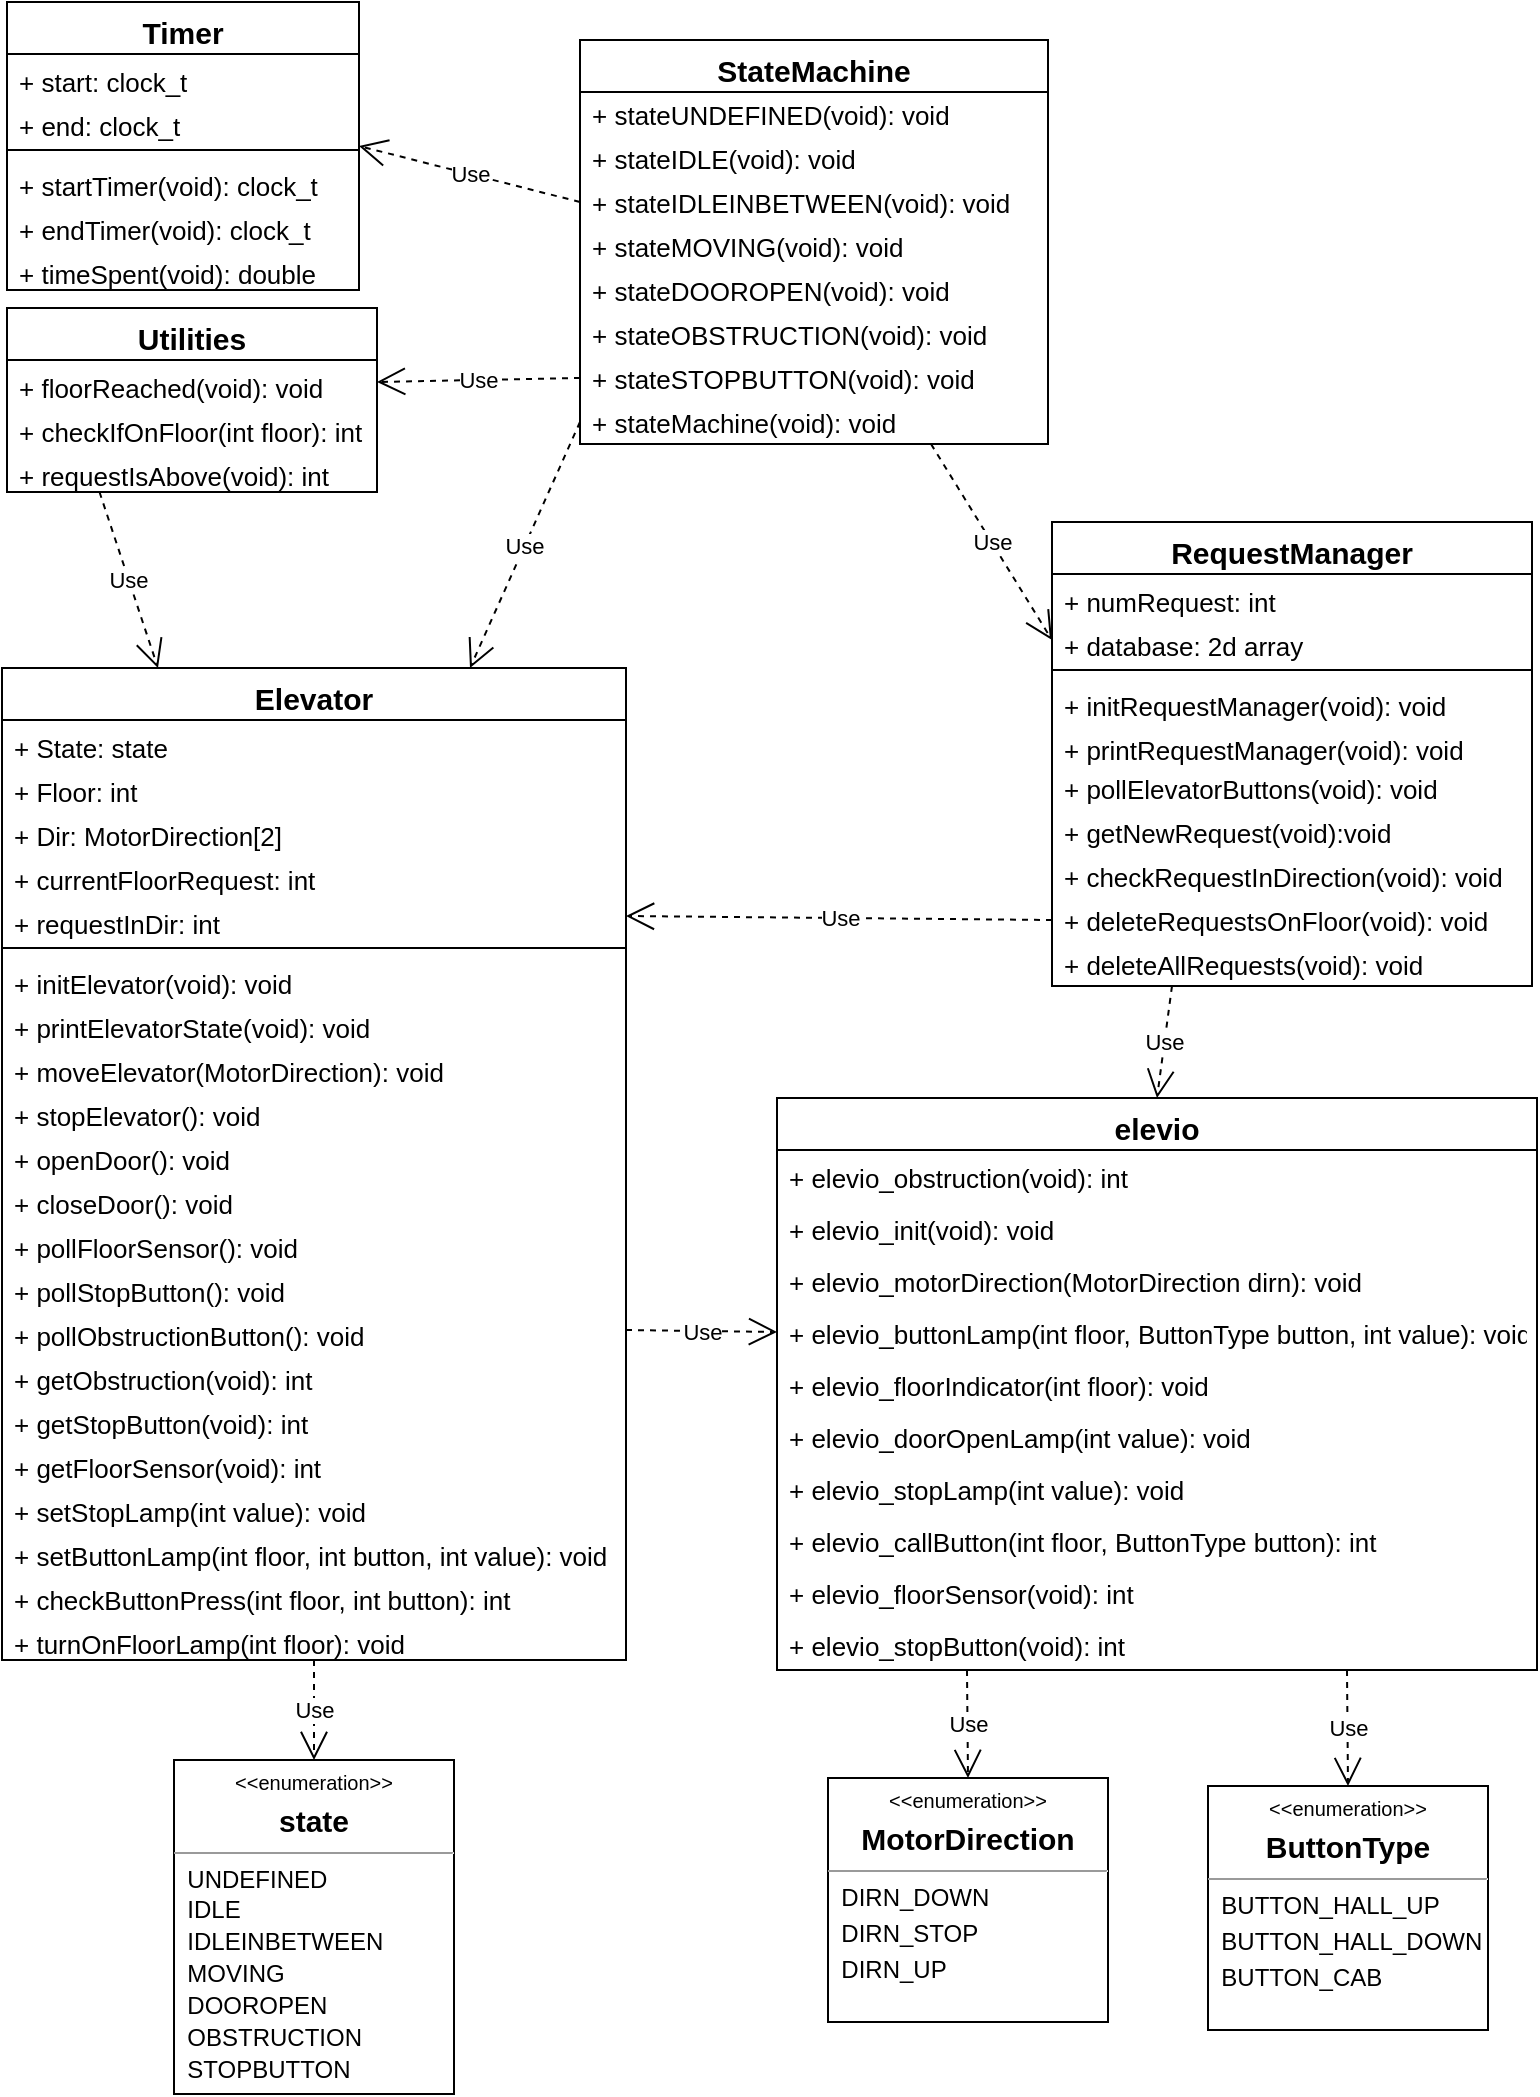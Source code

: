 <mxfile version="16.6.5" type="github">
  <diagram id="0p8r6moEONEVxlLbhUnT" name="Page-1">
    <mxGraphModel dx="2008" dy="-336" grid="1" gridSize="10" guides="1" tooltips="1" connect="1" arrows="1" fold="1" page="1" pageScale="1" pageWidth="850" pageHeight="1100" math="0" shadow="0">
      <root>
        <mxCell id="0" />
        <mxCell id="1" parent="0" />
        <mxCell id="hiAks1fjDix-6WY2XUDp-1" value="Elevator" style="swimlane;fontStyle=1;align=center;verticalAlign=top;childLayout=stackLayout;horizontal=1;startSize=26;horizontalStack=0;resizeParent=1;resizeParentMax=0;resizeLast=0;collapsible=1;marginBottom=0;rounded=0;fontSize=15;strokeColor=default;fillColor=none;" vertex="1" parent="1">
          <mxGeometry x="-209" y="1937" width="312" height="496" as="geometry" />
        </mxCell>
        <mxCell id="hiAks1fjDix-6WY2XUDp-2" value="+ State: state" style="text;strokeColor=none;fillColor=none;align=left;verticalAlign=top;spacingLeft=4;spacingRight=4;overflow=hidden;rotatable=0;points=[[0,0.5],[1,0.5]];portConstraint=eastwest;rounded=0;fontSize=13;spacing=2;" vertex="1" parent="hiAks1fjDix-6WY2XUDp-1">
          <mxGeometry y="26" width="312" height="22" as="geometry" />
        </mxCell>
        <mxCell id="hiAks1fjDix-6WY2XUDp-3" value="+ Floor: int" style="text;strokeColor=none;fillColor=none;align=left;verticalAlign=top;spacingLeft=4;spacingRight=4;overflow=hidden;rotatable=0;points=[[0,0.5],[1,0.5]];portConstraint=eastwest;rounded=0;fontSize=13;" vertex="1" parent="hiAks1fjDix-6WY2XUDp-1">
          <mxGeometry y="48" width="312" height="22" as="geometry" />
        </mxCell>
        <mxCell id="hiAks1fjDix-6WY2XUDp-4" value="+ Dir: MotorDirection[2]" style="text;strokeColor=none;fillColor=none;align=left;verticalAlign=top;spacingLeft=4;spacingRight=4;overflow=hidden;rotatable=0;points=[[0,0.5],[1,0.5]];portConstraint=eastwest;rounded=0;fontSize=13;" vertex="1" parent="hiAks1fjDix-6WY2XUDp-1">
          <mxGeometry y="70" width="312" height="22" as="geometry" />
        </mxCell>
        <mxCell id="hiAks1fjDix-6WY2XUDp-5" value="+ currentFloorRequest: int" style="text;strokeColor=none;fillColor=none;align=left;verticalAlign=top;spacingLeft=4;spacingRight=4;overflow=hidden;rotatable=0;points=[[0,0.5],[1,0.5]];portConstraint=eastwest;rounded=0;fontSize=13;" vertex="1" parent="hiAks1fjDix-6WY2XUDp-1">
          <mxGeometry y="92" width="312" height="22" as="geometry" />
        </mxCell>
        <mxCell id="hiAks1fjDix-6WY2XUDp-6" value="+ requestInDir: int" style="text;strokeColor=none;fillColor=none;align=left;verticalAlign=top;spacingLeft=4;spacingRight=4;overflow=hidden;rotatable=0;points=[[0,0.5],[1,0.5]];portConstraint=eastwest;rounded=0;fontSize=13;" vertex="1" parent="hiAks1fjDix-6WY2XUDp-1">
          <mxGeometry y="114" width="312" height="22" as="geometry" />
        </mxCell>
        <mxCell id="hiAks1fjDix-6WY2XUDp-7" value="" style="line;strokeWidth=1;fillColor=none;align=left;verticalAlign=middle;spacingTop=-1;spacingLeft=3;spacingRight=3;rotatable=0;labelPosition=right;points=[];portConstraint=eastwest;rounded=0;fontSize=15;" vertex="1" parent="hiAks1fjDix-6WY2XUDp-1">
          <mxGeometry y="136" width="312" height="8" as="geometry" />
        </mxCell>
        <mxCell id="hiAks1fjDix-6WY2XUDp-8" value="+ initElevator(void): void" style="text;strokeColor=none;fillColor=none;align=left;verticalAlign=top;spacingLeft=4;spacingRight=4;overflow=hidden;rotatable=0;points=[[0,0.5],[1,0.5]];portConstraint=eastwest;rounded=0;fontSize=13;" vertex="1" parent="hiAks1fjDix-6WY2XUDp-1">
          <mxGeometry y="144" width="312" height="22" as="geometry" />
        </mxCell>
        <mxCell id="hiAks1fjDix-6WY2XUDp-9" value="+ printElevatorState(void): void" style="text;strokeColor=none;fillColor=none;align=left;verticalAlign=top;spacingLeft=4;spacingRight=4;overflow=hidden;rotatable=0;points=[[0,0.5],[1,0.5]];portConstraint=eastwest;rounded=0;fontSize=13;" vertex="1" parent="hiAks1fjDix-6WY2XUDp-1">
          <mxGeometry y="166" width="312" height="22" as="geometry" />
        </mxCell>
        <mxCell id="hiAks1fjDix-6WY2XUDp-10" value="+ moveElevator(MotorDirection): void" style="text;strokeColor=none;fillColor=none;align=left;verticalAlign=top;spacingLeft=4;spacingRight=4;overflow=hidden;rotatable=0;points=[[0,0.5],[1,0.5]];portConstraint=eastwest;rounded=0;fontSize=13;" vertex="1" parent="hiAks1fjDix-6WY2XUDp-1">
          <mxGeometry y="188" width="312" height="22" as="geometry" />
        </mxCell>
        <mxCell id="hiAks1fjDix-6WY2XUDp-11" value="+ stopElevator(): void" style="text;strokeColor=none;fillColor=none;align=left;verticalAlign=top;spacingLeft=4;spacingRight=4;overflow=hidden;rotatable=0;points=[[0,0.5],[1,0.5]];portConstraint=eastwest;rounded=0;fontSize=13;" vertex="1" parent="hiAks1fjDix-6WY2XUDp-1">
          <mxGeometry y="210" width="312" height="22" as="geometry" />
        </mxCell>
        <mxCell id="hiAks1fjDix-6WY2XUDp-12" value="+ openDoor(): void" style="text;strokeColor=none;fillColor=none;align=left;verticalAlign=top;spacingLeft=4;spacingRight=4;overflow=hidden;rotatable=0;points=[[0,0.5],[1,0.5]];portConstraint=eastwest;rounded=0;fontSize=13;" vertex="1" parent="hiAks1fjDix-6WY2XUDp-1">
          <mxGeometry y="232" width="312" height="22" as="geometry" />
        </mxCell>
        <mxCell id="hiAks1fjDix-6WY2XUDp-13" value="+ closeDoor(): void" style="text;strokeColor=none;fillColor=none;align=left;verticalAlign=top;spacingLeft=4;spacingRight=4;overflow=hidden;rotatable=0;points=[[0,0.5],[1,0.5]];portConstraint=eastwest;rounded=0;fontSize=13;" vertex="1" parent="hiAks1fjDix-6WY2XUDp-1">
          <mxGeometry y="254" width="312" height="22" as="geometry" />
        </mxCell>
        <mxCell id="hiAks1fjDix-6WY2XUDp-14" value="+ pollFloorSensor(): void" style="text;strokeColor=none;fillColor=none;align=left;verticalAlign=top;spacingLeft=4;spacingRight=4;overflow=hidden;rotatable=0;points=[[0,0.5],[1,0.5]];portConstraint=eastwest;rounded=0;fontSize=13;" vertex="1" parent="hiAks1fjDix-6WY2XUDp-1">
          <mxGeometry y="276" width="312" height="22" as="geometry" />
        </mxCell>
        <mxCell id="hiAks1fjDix-6WY2XUDp-15" value="+ pollStopButton(): void" style="text;strokeColor=none;fillColor=none;align=left;verticalAlign=top;spacingLeft=4;spacingRight=4;overflow=hidden;rotatable=0;points=[[0,0.5],[1,0.5]];portConstraint=eastwest;rounded=0;fontSize=13;" vertex="1" parent="hiAks1fjDix-6WY2XUDp-1">
          <mxGeometry y="298" width="312" height="22" as="geometry" />
        </mxCell>
        <mxCell id="hiAks1fjDix-6WY2XUDp-16" value="+ pollObstructionButton(): void" style="text;strokeColor=none;fillColor=none;align=left;verticalAlign=top;spacingLeft=4;spacingRight=4;overflow=hidden;rotatable=0;points=[[0,0.5],[1,0.5]];portConstraint=eastwest;rounded=0;fontSize=13;" vertex="1" parent="hiAks1fjDix-6WY2XUDp-1">
          <mxGeometry y="320" width="312" height="22" as="geometry" />
        </mxCell>
        <mxCell id="hiAks1fjDix-6WY2XUDp-17" value="+ getObstruction(void): int" style="text;strokeColor=none;fillColor=none;align=left;verticalAlign=top;spacingLeft=4;spacingRight=4;overflow=hidden;rotatable=0;points=[[0,0.5],[1,0.5]];portConstraint=eastwest;rounded=0;fontSize=13;" vertex="1" parent="hiAks1fjDix-6WY2XUDp-1">
          <mxGeometry y="342" width="312" height="22" as="geometry" />
        </mxCell>
        <mxCell id="hiAks1fjDix-6WY2XUDp-18" value="+ getStopButton(void): int" style="text;strokeColor=none;fillColor=none;align=left;verticalAlign=top;spacingLeft=4;spacingRight=4;overflow=hidden;rotatable=0;points=[[0,0.5],[1,0.5]];portConstraint=eastwest;rounded=0;fontSize=13;" vertex="1" parent="hiAks1fjDix-6WY2XUDp-1">
          <mxGeometry y="364" width="312" height="22" as="geometry" />
        </mxCell>
        <mxCell id="hiAks1fjDix-6WY2XUDp-19" value="+ getFloorSensor(void): int" style="text;strokeColor=none;fillColor=none;align=left;verticalAlign=top;spacingLeft=4;spacingRight=4;overflow=hidden;rotatable=0;points=[[0,0.5],[1,0.5]];portConstraint=eastwest;rounded=0;fontSize=13;" vertex="1" parent="hiAks1fjDix-6WY2XUDp-1">
          <mxGeometry y="386" width="312" height="22" as="geometry" />
        </mxCell>
        <mxCell id="hiAks1fjDix-6WY2XUDp-20" value="+ setStopLamp(int value): void" style="text;strokeColor=none;fillColor=none;align=left;verticalAlign=top;spacingLeft=4;spacingRight=4;overflow=hidden;rotatable=0;points=[[0,0.5],[1,0.5]];portConstraint=eastwest;rounded=0;fontSize=13;" vertex="1" parent="hiAks1fjDix-6WY2XUDp-1">
          <mxGeometry y="408" width="312" height="22" as="geometry" />
        </mxCell>
        <mxCell id="hiAks1fjDix-6WY2XUDp-21" value="+ setButtonLamp(int floor, int button, int value): void" style="text;strokeColor=none;fillColor=none;align=left;verticalAlign=top;spacingLeft=4;spacingRight=4;overflow=hidden;rotatable=0;points=[[0,0.5],[1,0.5]];portConstraint=eastwest;rounded=0;fontSize=13;" vertex="1" parent="hiAks1fjDix-6WY2XUDp-1">
          <mxGeometry y="430" width="312" height="22" as="geometry" />
        </mxCell>
        <mxCell id="hiAks1fjDix-6WY2XUDp-22" value="+ checkButtonPress(int floor, int button): int" style="text;strokeColor=none;fillColor=none;align=left;verticalAlign=top;spacingLeft=4;spacingRight=4;overflow=hidden;rotatable=0;points=[[0,0.5],[1,0.5]];portConstraint=eastwest;rounded=0;fontSize=13;" vertex="1" parent="hiAks1fjDix-6WY2XUDp-1">
          <mxGeometry y="452" width="312" height="22" as="geometry" />
        </mxCell>
        <mxCell id="hiAks1fjDix-6WY2XUDp-23" value="+ turnOnFloorLamp(int floor): void" style="text;strokeColor=none;fillColor=none;align=left;verticalAlign=top;spacingLeft=4;spacingRight=4;overflow=hidden;rotatable=0;points=[[0,0.5],[1,0.5]];portConstraint=eastwest;rounded=0;fontSize=13;" vertex="1" parent="hiAks1fjDix-6WY2XUDp-1">
          <mxGeometry y="474" width="312" height="22" as="geometry" />
        </mxCell>
        <mxCell id="hiAks1fjDix-6WY2XUDp-24" value="RequestManager" style="swimlane;fontStyle=1;align=center;verticalAlign=top;childLayout=stackLayout;horizontal=1;startSize=26;horizontalStack=0;resizeParent=1;resizeParentMax=0;resizeLast=0;collapsible=1;marginBottom=0;rounded=0;fontSize=15;strokeColor=default;fillColor=none;" vertex="1" parent="1">
          <mxGeometry x="316" y="1864" width="240" height="232" as="geometry" />
        </mxCell>
        <mxCell id="hiAks1fjDix-6WY2XUDp-25" value="+ numRequest: int" style="text;strokeColor=none;fillColor=none;align=left;verticalAlign=top;spacingLeft=4;spacingRight=4;overflow=hidden;rotatable=0;points=[[0,0.5],[1,0.5]];portConstraint=eastwest;rounded=0;fontSize=13;" vertex="1" parent="hiAks1fjDix-6WY2XUDp-24">
          <mxGeometry y="26" width="240" height="22" as="geometry" />
        </mxCell>
        <mxCell id="hiAks1fjDix-6WY2XUDp-26" value="+ database: 2d array" style="text;strokeColor=none;fillColor=none;align=left;verticalAlign=top;spacingLeft=4;spacingRight=4;overflow=hidden;rotatable=0;points=[[0,0.5],[1,0.5]];portConstraint=eastwest;rounded=0;fontSize=13;" vertex="1" parent="hiAks1fjDix-6WY2XUDp-24">
          <mxGeometry y="48" width="240" height="22" as="geometry" />
        </mxCell>
        <mxCell id="hiAks1fjDix-6WY2XUDp-27" value="" style="line;strokeWidth=1;fillColor=none;align=left;verticalAlign=middle;spacingTop=-1;spacingLeft=3;spacingRight=3;rotatable=0;labelPosition=right;points=[];portConstraint=eastwest;rounded=0;fontSize=15;" vertex="1" parent="hiAks1fjDix-6WY2XUDp-24">
          <mxGeometry y="70" width="240" height="8" as="geometry" />
        </mxCell>
        <mxCell id="hiAks1fjDix-6WY2XUDp-28" value="+ initRequestManager(void): void" style="text;strokeColor=none;fillColor=none;align=left;verticalAlign=top;spacingLeft=4;spacingRight=4;overflow=hidden;rotatable=0;points=[[0,0.5],[1,0.5]];portConstraint=eastwest;rounded=0;fontSize=13;" vertex="1" parent="hiAks1fjDix-6WY2XUDp-24">
          <mxGeometry y="78" width="240" height="22" as="geometry" />
        </mxCell>
        <mxCell id="hiAks1fjDix-6WY2XUDp-29" value="+ printRequestManager(void): void" style="text;strokeColor=none;fillColor=none;align=left;verticalAlign=top;spacingLeft=4;spacingRight=4;overflow=hidden;rotatable=0;points=[[0,0.5],[1,0.5]];portConstraint=eastwest;rounded=0;fontSize=13;" vertex="1" parent="hiAks1fjDix-6WY2XUDp-24">
          <mxGeometry y="100" width="240" height="22" as="geometry" />
        </mxCell>
        <mxCell id="hiAks1fjDix-6WY2XUDp-30" value="+ pollElevatorButtons(void): void" style="text;strokeColor=none;fillColor=none;align=left;verticalAlign=middle;spacingLeft=4;spacingRight=4;overflow=hidden;rotatable=0;points=[[0,0.5],[1,0.5]];portConstraint=eastwest;rounded=0;fontSize=13;" vertex="1" parent="hiAks1fjDix-6WY2XUDp-24">
          <mxGeometry y="122" width="240" height="22" as="geometry" />
        </mxCell>
        <mxCell id="hiAks1fjDix-6WY2XUDp-31" value="+ getNewRequest(void):void" style="text;strokeColor=none;fillColor=none;align=left;verticalAlign=middle;spacingLeft=4;spacingRight=4;overflow=hidden;rotatable=0;points=[[0,0.5],[1,0.5]];portConstraint=eastwest;rounded=0;fontSize=13;" vertex="1" parent="hiAks1fjDix-6WY2XUDp-24">
          <mxGeometry y="144" width="240" height="22" as="geometry" />
        </mxCell>
        <mxCell id="hiAks1fjDix-6WY2XUDp-32" value="+ checkRequestInDirection(void): void" style="text;strokeColor=none;fillColor=none;align=left;verticalAlign=middle;spacingLeft=4;spacingRight=4;overflow=hidden;rotatable=0;points=[[0,0.5],[1,0.5]];portConstraint=eastwest;rounded=0;fontSize=13;" vertex="1" parent="hiAks1fjDix-6WY2XUDp-24">
          <mxGeometry y="166" width="240" height="22" as="geometry" />
        </mxCell>
        <mxCell id="hiAks1fjDix-6WY2XUDp-33" value="+ deleteRequestsOnFloor(void): void" style="text;strokeColor=none;fillColor=none;align=left;verticalAlign=middle;spacingLeft=4;spacingRight=4;overflow=hidden;rotatable=0;points=[[0,0.5],[1,0.5]];portConstraint=eastwest;rounded=0;fontSize=13;" vertex="1" parent="hiAks1fjDix-6WY2XUDp-24">
          <mxGeometry y="188" width="240" height="22" as="geometry" />
        </mxCell>
        <mxCell id="hiAks1fjDix-6WY2XUDp-34" value="+ deleteAllRequests(void): void" style="text;strokeColor=none;fillColor=none;align=left;verticalAlign=middle;spacingLeft=4;spacingRight=4;overflow=hidden;rotatable=0;points=[[0,0.5],[1,0.5]];portConstraint=eastwest;rounded=0;fontSize=13;" vertex="1" parent="hiAks1fjDix-6WY2XUDp-24">
          <mxGeometry y="210" width="240" height="22" as="geometry" />
        </mxCell>
        <mxCell id="hiAks1fjDix-6WY2XUDp-35" value="Timer" style="swimlane;fontStyle=1;align=center;verticalAlign=top;childLayout=stackLayout;horizontal=1;startSize=26;horizontalStack=0;resizeParent=1;resizeParentMax=0;resizeLast=0;collapsible=1;marginBottom=0;rounded=0;fontSize=15;strokeColor=default;fillColor=none;" vertex="1" parent="1">
          <mxGeometry x="-206.5" y="1604" width="176" height="144" as="geometry" />
        </mxCell>
        <mxCell id="hiAks1fjDix-6WY2XUDp-36" value="+ start: clock_t" style="text;strokeColor=none;fillColor=none;align=left;verticalAlign=top;spacingLeft=4;spacingRight=4;overflow=hidden;rotatable=0;points=[[0,0.5],[1,0.5]];portConstraint=eastwest;rounded=0;fontSize=13;spacing=2;" vertex="1" parent="hiAks1fjDix-6WY2XUDp-35">
          <mxGeometry y="26" width="176" height="22" as="geometry" />
        </mxCell>
        <mxCell id="hiAks1fjDix-6WY2XUDp-37" value="+ end: clock_t" style="text;strokeColor=none;fillColor=none;align=left;verticalAlign=top;spacingLeft=4;spacingRight=4;overflow=hidden;rotatable=0;points=[[0,0.5],[1,0.5]];portConstraint=eastwest;rounded=0;fontSize=13;" vertex="1" parent="hiAks1fjDix-6WY2XUDp-35">
          <mxGeometry y="48" width="176" height="22" as="geometry" />
        </mxCell>
        <mxCell id="hiAks1fjDix-6WY2XUDp-38" value="" style="line;strokeWidth=1;fillColor=none;align=left;verticalAlign=middle;spacingTop=-1;spacingLeft=3;spacingRight=3;rotatable=0;labelPosition=right;points=[];portConstraint=eastwest;rounded=0;fontSize=15;" vertex="1" parent="hiAks1fjDix-6WY2XUDp-35">
          <mxGeometry y="70" width="176" height="8" as="geometry" />
        </mxCell>
        <mxCell id="hiAks1fjDix-6WY2XUDp-39" value="+ startTimer(void): clock_t" style="text;strokeColor=none;fillColor=none;align=left;verticalAlign=top;spacingLeft=4;spacingRight=4;overflow=hidden;rotatable=0;points=[[0,0.5],[1,0.5]];portConstraint=eastwest;rounded=0;fontSize=13;" vertex="1" parent="hiAks1fjDix-6WY2XUDp-35">
          <mxGeometry y="78" width="176" height="22" as="geometry" />
        </mxCell>
        <mxCell id="hiAks1fjDix-6WY2XUDp-40" value="+ endTimer(void): clock_t" style="text;strokeColor=none;fillColor=none;align=left;verticalAlign=top;spacingLeft=4;spacingRight=4;overflow=hidden;rotatable=0;points=[[0,0.5],[1,0.5]];portConstraint=eastwest;rounded=0;fontSize=13;" vertex="1" parent="hiAks1fjDix-6WY2XUDp-35">
          <mxGeometry y="100" width="176" height="22" as="geometry" />
        </mxCell>
        <mxCell id="hiAks1fjDix-6WY2XUDp-41" value="+ timeSpent(void): double" style="text;strokeColor=none;fillColor=none;align=left;verticalAlign=top;spacingLeft=4;spacingRight=4;overflow=hidden;rotatable=0;points=[[0,0.5],[1,0.5]];portConstraint=eastwest;rounded=0;fontSize=13;" vertex="1" parent="hiAks1fjDix-6WY2XUDp-35">
          <mxGeometry y="122" width="176" height="22" as="geometry" />
        </mxCell>
        <mxCell id="hiAks1fjDix-6WY2XUDp-42" value="elevio" style="swimlane;fontStyle=1;align=center;verticalAlign=top;childLayout=stackLayout;horizontal=1;startSize=26;horizontalStack=0;resizeParent=1;resizeParentMax=0;resizeLast=0;collapsible=1;marginBottom=0;rounded=0;fontSize=15;strokeColor=default;fillColor=none;" vertex="1" parent="1">
          <mxGeometry x="178.5" y="2152" width="380" height="286" as="geometry" />
        </mxCell>
        <mxCell id="hiAks1fjDix-6WY2XUDp-43" value="+ elevio_obstruction(void): int" style="text;strokeColor=none;fillColor=none;align=left;verticalAlign=top;spacingLeft=4;spacingRight=4;overflow=hidden;rotatable=0;points=[[0,0.5],[1,0.5]];portConstraint=eastwest;rounded=0;fontSize=13;" vertex="1" parent="hiAks1fjDix-6WY2XUDp-42">
          <mxGeometry y="26" width="380" height="26" as="geometry" />
        </mxCell>
        <mxCell id="hiAks1fjDix-6WY2XUDp-44" value="+ elevio_init(void): void" style="text;strokeColor=none;fillColor=none;align=left;verticalAlign=top;spacingLeft=4;spacingRight=4;overflow=hidden;rotatable=0;points=[[0,0.5],[1,0.5]];portConstraint=eastwest;rounded=0;fontSize=13;" vertex="1" parent="hiAks1fjDix-6WY2XUDp-42">
          <mxGeometry y="52" width="380" height="26" as="geometry" />
        </mxCell>
        <mxCell id="hiAks1fjDix-6WY2XUDp-45" value="+ elevio_motorDirection(MotorDirection dirn): void" style="text;strokeColor=none;fillColor=none;align=left;verticalAlign=top;spacingLeft=4;spacingRight=4;overflow=hidden;rotatable=0;points=[[0,0.5],[1,0.5]];portConstraint=eastwest;rounded=0;fontSize=13;" vertex="1" parent="hiAks1fjDix-6WY2XUDp-42">
          <mxGeometry y="78" width="380" height="26" as="geometry" />
        </mxCell>
        <mxCell id="hiAks1fjDix-6WY2XUDp-46" value="+ elevio_buttonLamp(int floor, ButtonType button, int value): void" style="text;strokeColor=none;fillColor=none;align=left;verticalAlign=top;spacingLeft=4;spacingRight=4;overflow=hidden;rotatable=0;points=[[0,0.5],[1,0.5]];portConstraint=eastwest;rounded=0;fontSize=13;" vertex="1" parent="hiAks1fjDix-6WY2XUDp-42">
          <mxGeometry y="104" width="380" height="26" as="geometry" />
        </mxCell>
        <mxCell id="hiAks1fjDix-6WY2XUDp-47" value="+ elevio_floorIndicator(int floor): void" style="text;strokeColor=none;fillColor=none;align=left;verticalAlign=top;spacingLeft=4;spacingRight=4;overflow=hidden;rotatable=0;points=[[0,0.5],[1,0.5]];portConstraint=eastwest;rounded=0;fontSize=13;" vertex="1" parent="hiAks1fjDix-6WY2XUDp-42">
          <mxGeometry y="130" width="380" height="26" as="geometry" />
        </mxCell>
        <mxCell id="hiAks1fjDix-6WY2XUDp-48" value="+ elevio_doorOpenLamp(int value): void" style="text;strokeColor=none;fillColor=none;align=left;verticalAlign=top;spacingLeft=4;spacingRight=4;overflow=hidden;rotatable=0;points=[[0,0.5],[1,0.5]];portConstraint=eastwest;rounded=0;fontSize=13;" vertex="1" parent="hiAks1fjDix-6WY2XUDp-42">
          <mxGeometry y="156" width="380" height="26" as="geometry" />
        </mxCell>
        <mxCell id="hiAks1fjDix-6WY2XUDp-49" value="+ elevio_stopLamp(int value): void" style="text;strokeColor=none;fillColor=none;align=left;verticalAlign=top;spacingLeft=4;spacingRight=4;overflow=hidden;rotatable=0;points=[[0,0.5],[1,0.5]];portConstraint=eastwest;rounded=0;fontSize=13;" vertex="1" parent="hiAks1fjDix-6WY2XUDp-42">
          <mxGeometry y="182" width="380" height="26" as="geometry" />
        </mxCell>
        <mxCell id="hiAks1fjDix-6WY2XUDp-50" value="+ elevio_callButton(int floor, ButtonType button): int" style="text;strokeColor=none;fillColor=none;align=left;verticalAlign=top;spacingLeft=4;spacingRight=4;overflow=hidden;rotatable=0;points=[[0,0.5],[1,0.5]];portConstraint=eastwest;rounded=0;fontSize=13;" vertex="1" parent="hiAks1fjDix-6WY2XUDp-42">
          <mxGeometry y="208" width="380" height="26" as="geometry" />
        </mxCell>
        <mxCell id="hiAks1fjDix-6WY2XUDp-51" value="+ elevio_floorSensor(void): int" style="text;strokeColor=none;fillColor=none;align=left;verticalAlign=top;spacingLeft=4;spacingRight=4;overflow=hidden;rotatable=0;points=[[0,0.5],[1,0.5]];portConstraint=eastwest;rounded=0;fontSize=13;" vertex="1" parent="hiAks1fjDix-6WY2XUDp-42">
          <mxGeometry y="234" width="380" height="26" as="geometry" />
        </mxCell>
        <mxCell id="hiAks1fjDix-6WY2XUDp-52" value="+ elevio_stopButton(void): int" style="text;strokeColor=none;fillColor=none;align=left;verticalAlign=top;spacingLeft=4;spacingRight=4;overflow=hidden;rotatable=0;points=[[0,0.5],[1,0.5]];portConstraint=eastwest;rounded=0;fontSize=13;" vertex="1" parent="hiAks1fjDix-6WY2XUDp-42">
          <mxGeometry y="260" width="380" height="26" as="geometry" />
        </mxCell>
        <mxCell id="hiAks1fjDix-6WY2XUDp-53" value="StateMachine" style="swimlane;fontStyle=1;align=center;verticalAlign=top;childLayout=stackLayout;horizontal=1;startSize=26;horizontalStack=0;resizeParent=1;resizeParentMax=0;resizeLast=0;collapsible=1;marginBottom=0;rounded=0;fontSize=15;strokeColor=default;fillColor=none;" vertex="1" parent="1">
          <mxGeometry x="80" y="1623" width="234" height="202" as="geometry" />
        </mxCell>
        <mxCell id="hiAks1fjDix-6WY2XUDp-54" value="+ stateUNDEFINED(void): void" style="text;strokeColor=none;fillColor=none;align=left;verticalAlign=middle;spacingLeft=4;spacingRight=4;overflow=hidden;rotatable=0;points=[[0,0.5],[1,0.5]];portConstraint=eastwest;rounded=0;fontSize=13;" vertex="1" parent="hiAks1fjDix-6WY2XUDp-53">
          <mxGeometry y="26" width="234" height="22" as="geometry" />
        </mxCell>
        <mxCell id="hiAks1fjDix-6WY2XUDp-55" value="+ stateIDLE(void): void" style="text;strokeColor=none;fillColor=none;align=left;verticalAlign=middle;spacingLeft=4;spacingRight=4;overflow=hidden;rotatable=0;points=[[0,0.5],[1,0.5]];portConstraint=eastwest;rounded=0;fontSize=13;" vertex="1" parent="hiAks1fjDix-6WY2XUDp-53">
          <mxGeometry y="48" width="234" height="22" as="geometry" />
        </mxCell>
        <mxCell id="hiAks1fjDix-6WY2XUDp-56" value="+ stateIDLEINBETWEEN(void): void" style="text;strokeColor=none;fillColor=none;align=left;verticalAlign=middle;spacingLeft=4;spacingRight=4;overflow=hidden;rotatable=0;points=[[0,0.5],[1,0.5]];portConstraint=eastwest;rounded=0;fontSize=13;" vertex="1" parent="hiAks1fjDix-6WY2XUDp-53">
          <mxGeometry y="70" width="234" height="22" as="geometry" />
        </mxCell>
        <mxCell id="hiAks1fjDix-6WY2XUDp-57" value="+ stateMOVING(void): void" style="text;strokeColor=none;fillColor=none;align=left;verticalAlign=middle;spacingLeft=4;spacingRight=4;overflow=hidden;rotatable=0;points=[[0,0.5],[1,0.5]];portConstraint=eastwest;rounded=0;fontSize=13;" vertex="1" parent="hiAks1fjDix-6WY2XUDp-53">
          <mxGeometry y="92" width="234" height="22" as="geometry" />
        </mxCell>
        <mxCell id="hiAks1fjDix-6WY2XUDp-58" value="+ stateDOOROPEN(void): void" style="text;strokeColor=none;fillColor=none;align=left;verticalAlign=middle;spacingLeft=4;spacingRight=4;overflow=hidden;rotatable=0;points=[[0,0.5],[1,0.5]];portConstraint=eastwest;rounded=0;fontSize=13;" vertex="1" parent="hiAks1fjDix-6WY2XUDp-53">
          <mxGeometry y="114" width="234" height="22" as="geometry" />
        </mxCell>
        <mxCell id="hiAks1fjDix-6WY2XUDp-59" value="+ stateOBSTRUCTION(void): void" style="text;strokeColor=none;fillColor=none;align=left;verticalAlign=middle;spacingLeft=4;spacingRight=4;overflow=hidden;rotatable=0;points=[[0,0.5],[1,0.5]];portConstraint=eastwest;rounded=0;fontSize=13;" vertex="1" parent="hiAks1fjDix-6WY2XUDp-53">
          <mxGeometry y="136" width="234" height="22" as="geometry" />
        </mxCell>
        <mxCell id="hiAks1fjDix-6WY2XUDp-60" value="+ stateSTOPBUTTON(void): void" style="text;strokeColor=none;fillColor=none;align=left;verticalAlign=middle;spacingLeft=4;spacingRight=4;overflow=hidden;rotatable=0;points=[[0,0.5],[1,0.5]];portConstraint=eastwest;rounded=0;fontSize=13;" vertex="1" parent="hiAks1fjDix-6WY2XUDp-53">
          <mxGeometry y="158" width="234" height="22" as="geometry" />
        </mxCell>
        <mxCell id="hiAks1fjDix-6WY2XUDp-61" value="+ stateMachine(void): void" style="text;strokeColor=none;fillColor=none;align=left;verticalAlign=middle;spacingLeft=4;spacingRight=4;overflow=hidden;rotatable=0;points=[[0,0.5],[1,0.5]];portConstraint=eastwest;rounded=0;fontSize=13;" vertex="1" parent="hiAks1fjDix-6WY2XUDp-53">
          <mxGeometry y="180" width="234" height="22" as="geometry" />
        </mxCell>
        <mxCell id="hiAks1fjDix-6WY2XUDp-62" value="Utilities" style="swimlane;fontStyle=1;align=center;verticalAlign=top;childLayout=stackLayout;horizontal=1;startSize=26;horizontalStack=0;resizeParent=1;resizeParentMax=0;resizeLast=0;collapsible=1;marginBottom=0;rounded=0;fontSize=15;strokeColor=default;fillColor=none;" vertex="1" parent="1">
          <mxGeometry x="-206.5" y="1757" width="185" height="92" as="geometry" />
        </mxCell>
        <mxCell id="hiAks1fjDix-6WY2XUDp-63" value="+ floorReached(void): void" style="text;strokeColor=none;fillColor=none;align=left;verticalAlign=top;spacingLeft=4;spacingRight=4;overflow=hidden;rotatable=0;points=[[0,0.5],[1,0.5]];portConstraint=eastwest;rounded=0;fontSize=13;" vertex="1" parent="hiAks1fjDix-6WY2XUDp-62">
          <mxGeometry y="26" width="185" height="22" as="geometry" />
        </mxCell>
        <mxCell id="hiAks1fjDix-6WY2XUDp-64" value="+ checkIfOnFloor(int floor): int" style="text;strokeColor=none;fillColor=none;align=left;verticalAlign=top;spacingLeft=4;spacingRight=4;overflow=hidden;rotatable=0;points=[[0,0.5],[1,0.5]];portConstraint=eastwest;rounded=0;fontSize=13;" vertex="1" parent="hiAks1fjDix-6WY2XUDp-62">
          <mxGeometry y="48" width="185" height="22" as="geometry" />
        </mxCell>
        <mxCell id="hiAks1fjDix-6WY2XUDp-65" value="+ requestIsAbove(void): int" style="text;strokeColor=none;fillColor=none;align=left;verticalAlign=top;spacingLeft=4;spacingRight=4;overflow=hidden;rotatable=0;points=[[0,0.5],[1,0.5]];portConstraint=eastwest;rounded=0;fontSize=13;" vertex="1" parent="hiAks1fjDix-6WY2XUDp-62">
          <mxGeometry y="70" width="185" height="22" as="geometry" />
        </mxCell>
        <mxCell id="hiAks1fjDix-6WY2XUDp-66" value="Use" style="endArrow=open;endSize=12;dashed=1;html=1;rounded=0;entryX=1;entryY=0.5;entryDx=0;entryDy=0;exitX=0;exitY=0.5;exitDx=0;exitDy=0;" edge="1" parent="1" source="hiAks1fjDix-6WY2XUDp-56" target="hiAks1fjDix-6WY2XUDp-35">
          <mxGeometry width="160" relative="1" as="geometry">
            <mxPoint x="144" y="1986" as="sourcePoint" />
            <mxPoint x="304" y="1986" as="targetPoint" />
          </mxGeometry>
        </mxCell>
        <mxCell id="hiAks1fjDix-6WY2XUDp-67" value="Use" style="endArrow=open;endSize=12;dashed=1;html=1;rounded=0;entryX=0;entryY=0.5;entryDx=0;entryDy=0;exitX=0.75;exitY=1;exitDx=0;exitDy=0;" edge="1" parent="1" source="hiAks1fjDix-6WY2XUDp-53" target="hiAks1fjDix-6WY2XUDp-26">
          <mxGeometry width="160" relative="1" as="geometry">
            <mxPoint x="381" y="1915" as="sourcePoint" />
            <mxPoint x="241" y="1916" as="targetPoint" />
          </mxGeometry>
        </mxCell>
        <mxCell id="hiAks1fjDix-6WY2XUDp-68" value="Use" style="endArrow=open;endSize=12;dashed=1;html=1;rounded=0;entryX=0.75;entryY=0;entryDx=0;entryDy=0;exitX=0;exitY=0.5;exitDx=0;exitDy=0;" edge="1" parent="1" source="hiAks1fjDix-6WY2XUDp-61" target="hiAks1fjDix-6WY2XUDp-1">
          <mxGeometry width="160" relative="1" as="geometry">
            <mxPoint x="68" y="1774" as="sourcePoint" />
            <mxPoint x="-72" y="1775" as="targetPoint" />
          </mxGeometry>
        </mxCell>
        <mxCell id="hiAks1fjDix-6WY2XUDp-69" value="Use" style="endArrow=open;endSize=12;dashed=1;html=1;rounded=0;entryX=1;entryY=0.5;entryDx=0;entryDy=0;exitX=0;exitY=0.5;exitDx=0;exitDy=0;" edge="1" parent="1" source="hiAks1fjDix-6WY2XUDp-60" target="hiAks1fjDix-6WY2XUDp-63">
          <mxGeometry width="160" relative="1" as="geometry">
            <mxPoint x="68" y="1862" as="sourcePoint" />
            <mxPoint x="2.5" y="1974" as="targetPoint" />
          </mxGeometry>
        </mxCell>
        <mxCell id="hiAks1fjDix-6WY2XUDp-70" value="Use" style="endArrow=open;endSize=12;dashed=1;html=1;rounded=0;entryX=0.25;entryY=0;entryDx=0;entryDy=0;exitX=0.25;exitY=1;exitDx=0;exitDy=0;" edge="1" parent="1" source="hiAks1fjDix-6WY2XUDp-62" target="hiAks1fjDix-6WY2XUDp-1">
          <mxGeometry width="160" relative="1" as="geometry">
            <mxPoint x="243.5" y="1873" as="sourcePoint" />
            <mxPoint x="250" y="1998" as="targetPoint" />
          </mxGeometry>
        </mxCell>
        <mxCell id="hiAks1fjDix-6WY2XUDp-71" value="Use" style="endArrow=open;endSize=12;dashed=1;html=1;rounded=0;entryX=1;entryY=0.25;entryDx=0;entryDy=0;exitX=0;exitY=0.5;exitDx=0;exitDy=0;" edge="1" parent="1" source="hiAks1fjDix-6WY2XUDp-33" target="hiAks1fjDix-6WY2XUDp-1">
          <mxGeometry width="160" relative="1" as="geometry">
            <mxPoint x="302" y="1774" as="sourcePoint" />
            <mxPoint x="480" y="2125" as="targetPoint" />
          </mxGeometry>
        </mxCell>
        <mxCell id="hiAks1fjDix-6WY2XUDp-72" value="Use" style="endArrow=open;endSize=12;dashed=1;html=1;rounded=0;entryX=0.5;entryY=0;entryDx=0;entryDy=0;exitX=0.5;exitY=1;exitDx=0;exitDy=0;" edge="1" parent="1" source="hiAks1fjDix-6WY2XUDp-1" target="hiAks1fjDix-6WY2XUDp-79">
          <mxGeometry width="160" relative="1" as="geometry">
            <mxPoint x="145" y="2035" as="sourcePoint" />
            <mxPoint x="-72.75" y="2552" as="targetPoint" />
          </mxGeometry>
        </mxCell>
        <mxCell id="hiAks1fjDix-6WY2XUDp-73" value="Use" style="endArrow=open;endSize=12;dashed=1;html=1;rounded=0;entryX=0.5;entryY=0;entryDx=0;entryDy=0;exitX=0.25;exitY=1;exitDx=0;exitDy=0;" edge="1" parent="1" source="hiAks1fjDix-6WY2XUDp-24" target="hiAks1fjDix-6WY2XUDp-42">
          <mxGeometry width="160" relative="1" as="geometry">
            <mxPoint x="480" y="2169" as="sourcePoint" />
            <mxPoint x="68" y="2211" as="targetPoint" />
          </mxGeometry>
        </mxCell>
        <mxCell id="hiAks1fjDix-6WY2XUDp-74" value="Use" style="endArrow=open;endSize=12;dashed=1;html=1;rounded=0;entryX=0;entryY=0.5;entryDx=0;entryDy=0;exitX=1;exitY=0.5;exitDx=0;exitDy=0;" edge="1" parent="1" source="hiAks1fjDix-6WY2XUDp-16" target="hiAks1fjDix-6WY2XUDp-46">
          <mxGeometry width="160" relative="1" as="geometry">
            <mxPoint x="490" y="2179" as="sourcePoint" />
            <mxPoint x="78" y="2221" as="targetPoint" />
          </mxGeometry>
        </mxCell>
        <mxCell id="hiAks1fjDix-6WY2XUDp-75" value="Use" style="endArrow=open;endSize=12;dashed=1;html=1;rounded=0;entryX=0.5;entryY=0;entryDx=0;entryDy=0;exitX=0.25;exitY=1;exitDx=0;exitDy=0;" edge="1" parent="1" source="hiAks1fjDix-6WY2XUDp-42" target="hiAks1fjDix-6WY2XUDp-77">
          <mxGeometry width="160" relative="1" as="geometry">
            <mxPoint x="-63" y="2448" as="sourcePoint" />
            <mxPoint x="285" y="2565" as="targetPoint" />
          </mxGeometry>
        </mxCell>
        <mxCell id="hiAks1fjDix-6WY2XUDp-76" value="Use" style="endArrow=open;endSize=12;dashed=1;html=1;rounded=0;entryX=0.5;entryY=0;entryDx=0;entryDy=0;exitX=0.75;exitY=1;exitDx=0;exitDy=0;" edge="1" parent="1" source="hiAks1fjDix-6WY2XUDp-42" target="hiAks1fjDix-6WY2XUDp-78">
          <mxGeometry width="160" relative="1" as="geometry">
            <mxPoint x="-53" y="2458" as="sourcePoint" />
            <mxPoint x="488.5" y="2573" as="targetPoint" />
          </mxGeometry>
        </mxCell>
        <mxCell id="hiAks1fjDix-6WY2XUDp-77" value="&lt;p style=&quot;margin: 0px ; margin-top: 4px ; text-align: center&quot;&gt;&lt;font style=&quot;font-size: 10px&quot;&gt;&amp;lt;&amp;lt;enumeration&amp;gt;&amp;gt;&lt;/font&gt;&lt;/p&gt;&lt;p style=&quot;margin: 4px 0px 0px ; text-align: center ; font-size: 15px&quot;&gt;&lt;font style=&quot;font-size: 15px&quot;&gt;&lt;b&gt;MotorDirection&lt;/b&gt;&lt;/font&gt;&lt;br&gt;&lt;/p&gt;&lt;hr size=&quot;1&quot;&gt;&lt;div style=&quot;height: 2px&quot;&gt;&amp;nbsp; DIRN_DOWN&lt;/div&gt;&lt;div style=&quot;height: 2px&quot;&gt;&lt;br&gt;&lt;/div&gt;&lt;div style=&quot;height: 2px&quot;&gt;&lt;br&gt;&lt;/div&gt;&lt;div style=&quot;height: 2px&quot;&gt;&lt;br&gt;&lt;/div&gt;&lt;div style=&quot;height: 2px&quot;&gt;&lt;br&gt;&lt;/div&gt;&lt;div style=&quot;height: 2px&quot;&gt;&lt;br&gt;&lt;/div&gt;&lt;div style=&quot;height: 2px&quot;&gt;&lt;br&gt;&lt;/div&gt;&lt;div style=&quot;height: 2px&quot;&gt;&lt;br&gt;&lt;/div&gt;&lt;div style=&quot;height: 2px&quot;&gt;&lt;br&gt;&lt;/div&gt;&lt;div style=&quot;height: 2px&quot;&gt;&amp;nbsp; DIRN_STOP&lt;/div&gt;&lt;div style=&quot;height: 2px&quot;&gt;&lt;br&gt;&lt;/div&gt;&lt;div style=&quot;height: 2px&quot;&gt;&lt;br&gt;&lt;/div&gt;&lt;div style=&quot;height: 2px&quot;&gt;&lt;br&gt;&lt;/div&gt;&lt;div style=&quot;height: 2px&quot;&gt;&lt;br&gt;&lt;/div&gt;&lt;div style=&quot;height: 2px&quot;&gt;&lt;br&gt;&lt;/div&gt;&lt;div style=&quot;height: 2px&quot;&gt;&lt;br&gt;&lt;/div&gt;&lt;div style=&quot;height: 2px&quot;&gt;&lt;br&gt;&lt;/div&gt;&lt;div style=&quot;height: 2px&quot;&gt;&lt;br&gt;&lt;/div&gt;&lt;div style=&quot;height: 2px&quot;&gt;&amp;nbsp; DIRN_UP&lt;br&gt;&lt;/div&gt;&lt;div style=&quot;height: 2px&quot;&gt;&lt;br&gt;&lt;/div&gt;" style="verticalAlign=top;align=left;overflow=fill;fontSize=12;fontFamily=Helvetica;html=1;strokeWidth=1;" vertex="1" parent="1">
          <mxGeometry x="204" y="2492" width="140" height="122" as="geometry" />
        </mxCell>
        <mxCell id="hiAks1fjDix-6WY2XUDp-78" value="&lt;p style=&quot;margin: 0px ; margin-top: 4px ; text-align: center&quot;&gt;&lt;font style=&quot;font-size: 10px&quot;&gt;&amp;lt;&amp;lt;enumeration&amp;gt;&amp;gt;&lt;/font&gt;&lt;/p&gt;&lt;p style=&quot;margin: 4px 0px 0px ; text-align: center ; font-size: 15px&quot;&gt;&lt;font style=&quot;font-size: 15px&quot;&gt;&lt;b&gt;ButtonType&lt;/b&gt;&lt;/font&gt;&lt;br&gt;&lt;/p&gt;&lt;hr size=&quot;1&quot;&gt;&lt;div style=&quot;height: 2px&quot;&gt;&amp;nbsp; BUTTON_HALL_UP&lt;/div&gt;&lt;div style=&quot;height: 2px&quot;&gt;&lt;br&gt;&lt;/div&gt;&lt;div style=&quot;height: 2px&quot;&gt;&lt;br&gt;&lt;/div&gt;&lt;div style=&quot;height: 2px&quot;&gt;&lt;br&gt;&lt;/div&gt;&lt;div style=&quot;height: 2px&quot;&gt;&lt;br&gt;&lt;/div&gt;&lt;div style=&quot;height: 2px&quot;&gt;&lt;br&gt;&lt;/div&gt;&lt;div style=&quot;height: 2px&quot;&gt;&lt;br&gt;&lt;/div&gt;&lt;div style=&quot;height: 2px&quot;&gt;&lt;br&gt;&lt;/div&gt;&lt;div style=&quot;height: 2px&quot;&gt;&lt;br&gt;&lt;/div&gt;&lt;div style=&quot;height: 2px&quot;&gt;&amp;nbsp; BUTTON_HALL_DOWN&lt;/div&gt;&lt;div style=&quot;height: 2px&quot;&gt;&lt;br&gt;&lt;/div&gt;&lt;div style=&quot;height: 2px&quot;&gt;&lt;br&gt;&lt;/div&gt;&lt;div style=&quot;height: 2px&quot;&gt;&lt;br&gt;&lt;/div&gt;&lt;div style=&quot;height: 2px&quot;&gt;&lt;br&gt;&lt;/div&gt;&lt;div style=&quot;height: 2px&quot;&gt;&lt;br&gt;&lt;/div&gt;&lt;div style=&quot;height: 2px&quot;&gt;&lt;br&gt;&lt;/div&gt;&lt;div style=&quot;height: 2px&quot;&gt;&lt;br&gt;&lt;/div&gt;&lt;div style=&quot;height: 2px&quot;&gt;&lt;br&gt;&lt;/div&gt;&lt;div style=&quot;height: 2px&quot;&gt;&amp;nbsp; BUTTON_CAB&lt;br&gt;&lt;/div&gt;&lt;div style=&quot;height: 2px&quot;&gt;&lt;br&gt;&lt;/div&gt;" style="verticalAlign=top;align=left;overflow=fill;fontSize=12;fontFamily=Helvetica;html=1;strokeWidth=1;" vertex="1" parent="1">
          <mxGeometry x="394" y="2496" width="140" height="122" as="geometry" />
        </mxCell>
        <mxCell id="hiAks1fjDix-6WY2XUDp-79" value="&lt;p style=&quot;margin: 0px ; margin-top: 4px ; text-align: center&quot;&gt;&lt;font style=&quot;font-size: 10px&quot;&gt;&amp;lt;&amp;lt;enumeration&amp;gt;&amp;gt;&lt;/font&gt;&lt;/p&gt;&lt;p style=&quot;margin: 4px 0px 0px ; text-align: center ; font-size: 15px&quot;&gt;&lt;b&gt;state&lt;/b&gt;&lt;br&gt;&lt;/p&gt;&lt;hr size=&quot;1&quot;&gt;&amp;nbsp; UNDEFINED&lt;br&gt;&lt;div style=&quot;height: 2px&quot;&gt;&amp;nbsp; IDLE&lt;br&gt;&lt;/div&gt;&lt;div style=&quot;height: 2px&quot;&gt;&lt;br&gt;&lt;/div&gt;&lt;div style=&quot;height: 2px&quot;&gt;&lt;br&gt;&lt;/div&gt;&lt;div style=&quot;height: 2px&quot;&gt;&lt;br&gt;&lt;/div&gt;&lt;div style=&quot;height: 2px&quot;&gt;&lt;br&gt;&lt;/div&gt;&lt;div style=&quot;height: 2px&quot;&gt;&lt;br&gt;&lt;/div&gt;&lt;div style=&quot;height: 2px&quot;&gt;&lt;br&gt;&lt;/div&gt;&lt;div style=&quot;height: 2px&quot;&gt;&lt;br&gt;&lt;/div&gt;&lt;div style=&quot;height: 2px&quot;&gt;&amp;nbsp; IDLEINBETWEEN&lt;br&gt;&lt;/div&gt;&lt;div style=&quot;height: 2px&quot;&gt;&lt;br&gt;&lt;/div&gt;&lt;div style=&quot;height: 2px&quot;&gt;&lt;br&gt;&lt;/div&gt;&lt;div style=&quot;height: 2px&quot;&gt;&lt;br&gt;&lt;/div&gt;&lt;div style=&quot;height: 2px&quot;&gt;&lt;br&gt;&lt;/div&gt;&lt;div style=&quot;height: 2px&quot;&gt;&lt;br&gt;&lt;/div&gt;&lt;div style=&quot;height: 2px&quot;&gt;&lt;br&gt;&lt;/div&gt;&lt;div style=&quot;height: 2px&quot;&gt;&lt;br&gt;&lt;/div&gt;&lt;div style=&quot;height: 2px&quot;&gt;&amp;nbsp; MOVING&lt;/div&gt;&lt;div style=&quot;height: 2px&quot;&gt;&lt;br&gt;&lt;/div&gt;&lt;div style=&quot;height: 2px&quot;&gt;&lt;br&gt;&lt;/div&gt;&lt;div style=&quot;height: 2px&quot;&gt;&lt;br&gt;&lt;/div&gt;&lt;div style=&quot;height: 2px&quot;&gt;&lt;br&gt;&lt;/div&gt;&lt;div style=&quot;height: 2px&quot;&gt;&lt;br&gt;&lt;/div&gt;&lt;div style=&quot;height: 2px&quot;&gt;&amp;nbsp; &lt;br&gt;&lt;/div&gt;&lt;div style=&quot;height: 2px&quot;&gt;&lt;br&gt;&lt;/div&gt;&lt;div style=&quot;height: 2px&quot;&gt;&amp;nbsp; DOOROPEN&lt;/div&gt;&lt;div style=&quot;height: 2px&quot;&gt;&lt;br&gt;&lt;/div&gt;&lt;div style=&quot;height: 2px&quot;&gt;&lt;br&gt;&lt;/div&gt;&lt;div style=&quot;height: 2px&quot;&gt;&lt;br&gt;&lt;/div&gt;&lt;div style=&quot;height: 2px&quot;&gt;&lt;br&gt;&lt;/div&gt;&lt;div style=&quot;height: 2px&quot;&gt;&lt;br&gt;&lt;/div&gt;&lt;div style=&quot;height: 2px&quot;&gt;&lt;br&gt;&lt;/div&gt;&lt;div style=&quot;height: 2px&quot;&gt;&lt;br&gt;&lt;/div&gt;&lt;div style=&quot;height: 2px&quot;&gt;&amp;nbsp; OBSTRUCTION&lt;/div&gt;&lt;div style=&quot;height: 2px&quot;&gt;&lt;br&gt;&lt;/div&gt;&lt;div style=&quot;height: 2px&quot;&gt;&lt;br&gt;&lt;/div&gt;&lt;div style=&quot;height: 2px&quot;&gt;&lt;br&gt;&lt;/div&gt;&lt;div style=&quot;height: 2px&quot;&gt;&lt;br&gt;&lt;/div&gt;&lt;div style=&quot;height: 2px&quot;&gt;&lt;br&gt;&lt;/div&gt;&lt;div style=&quot;height: 2px&quot;&gt;&lt;br&gt;&lt;/div&gt;&lt;div style=&quot;height: 2px&quot;&gt;&lt;br&gt;&lt;/div&gt;&lt;div style=&quot;height: 2px&quot;&gt;&amp;nbsp; STOPBUTTON&lt;br&gt;&lt;/div&gt;&lt;div style=&quot;height: 2px&quot;&gt;&lt;br&gt;&lt;/div&gt;" style="verticalAlign=top;align=left;overflow=fill;fontSize=12;fontFamily=Helvetica;html=1;strokeWidth=1;" vertex="1" parent="1">
          <mxGeometry x="-123" y="2483" width="140" height="167" as="geometry" />
        </mxCell>
      </root>
    </mxGraphModel>
  </diagram>
</mxfile>
